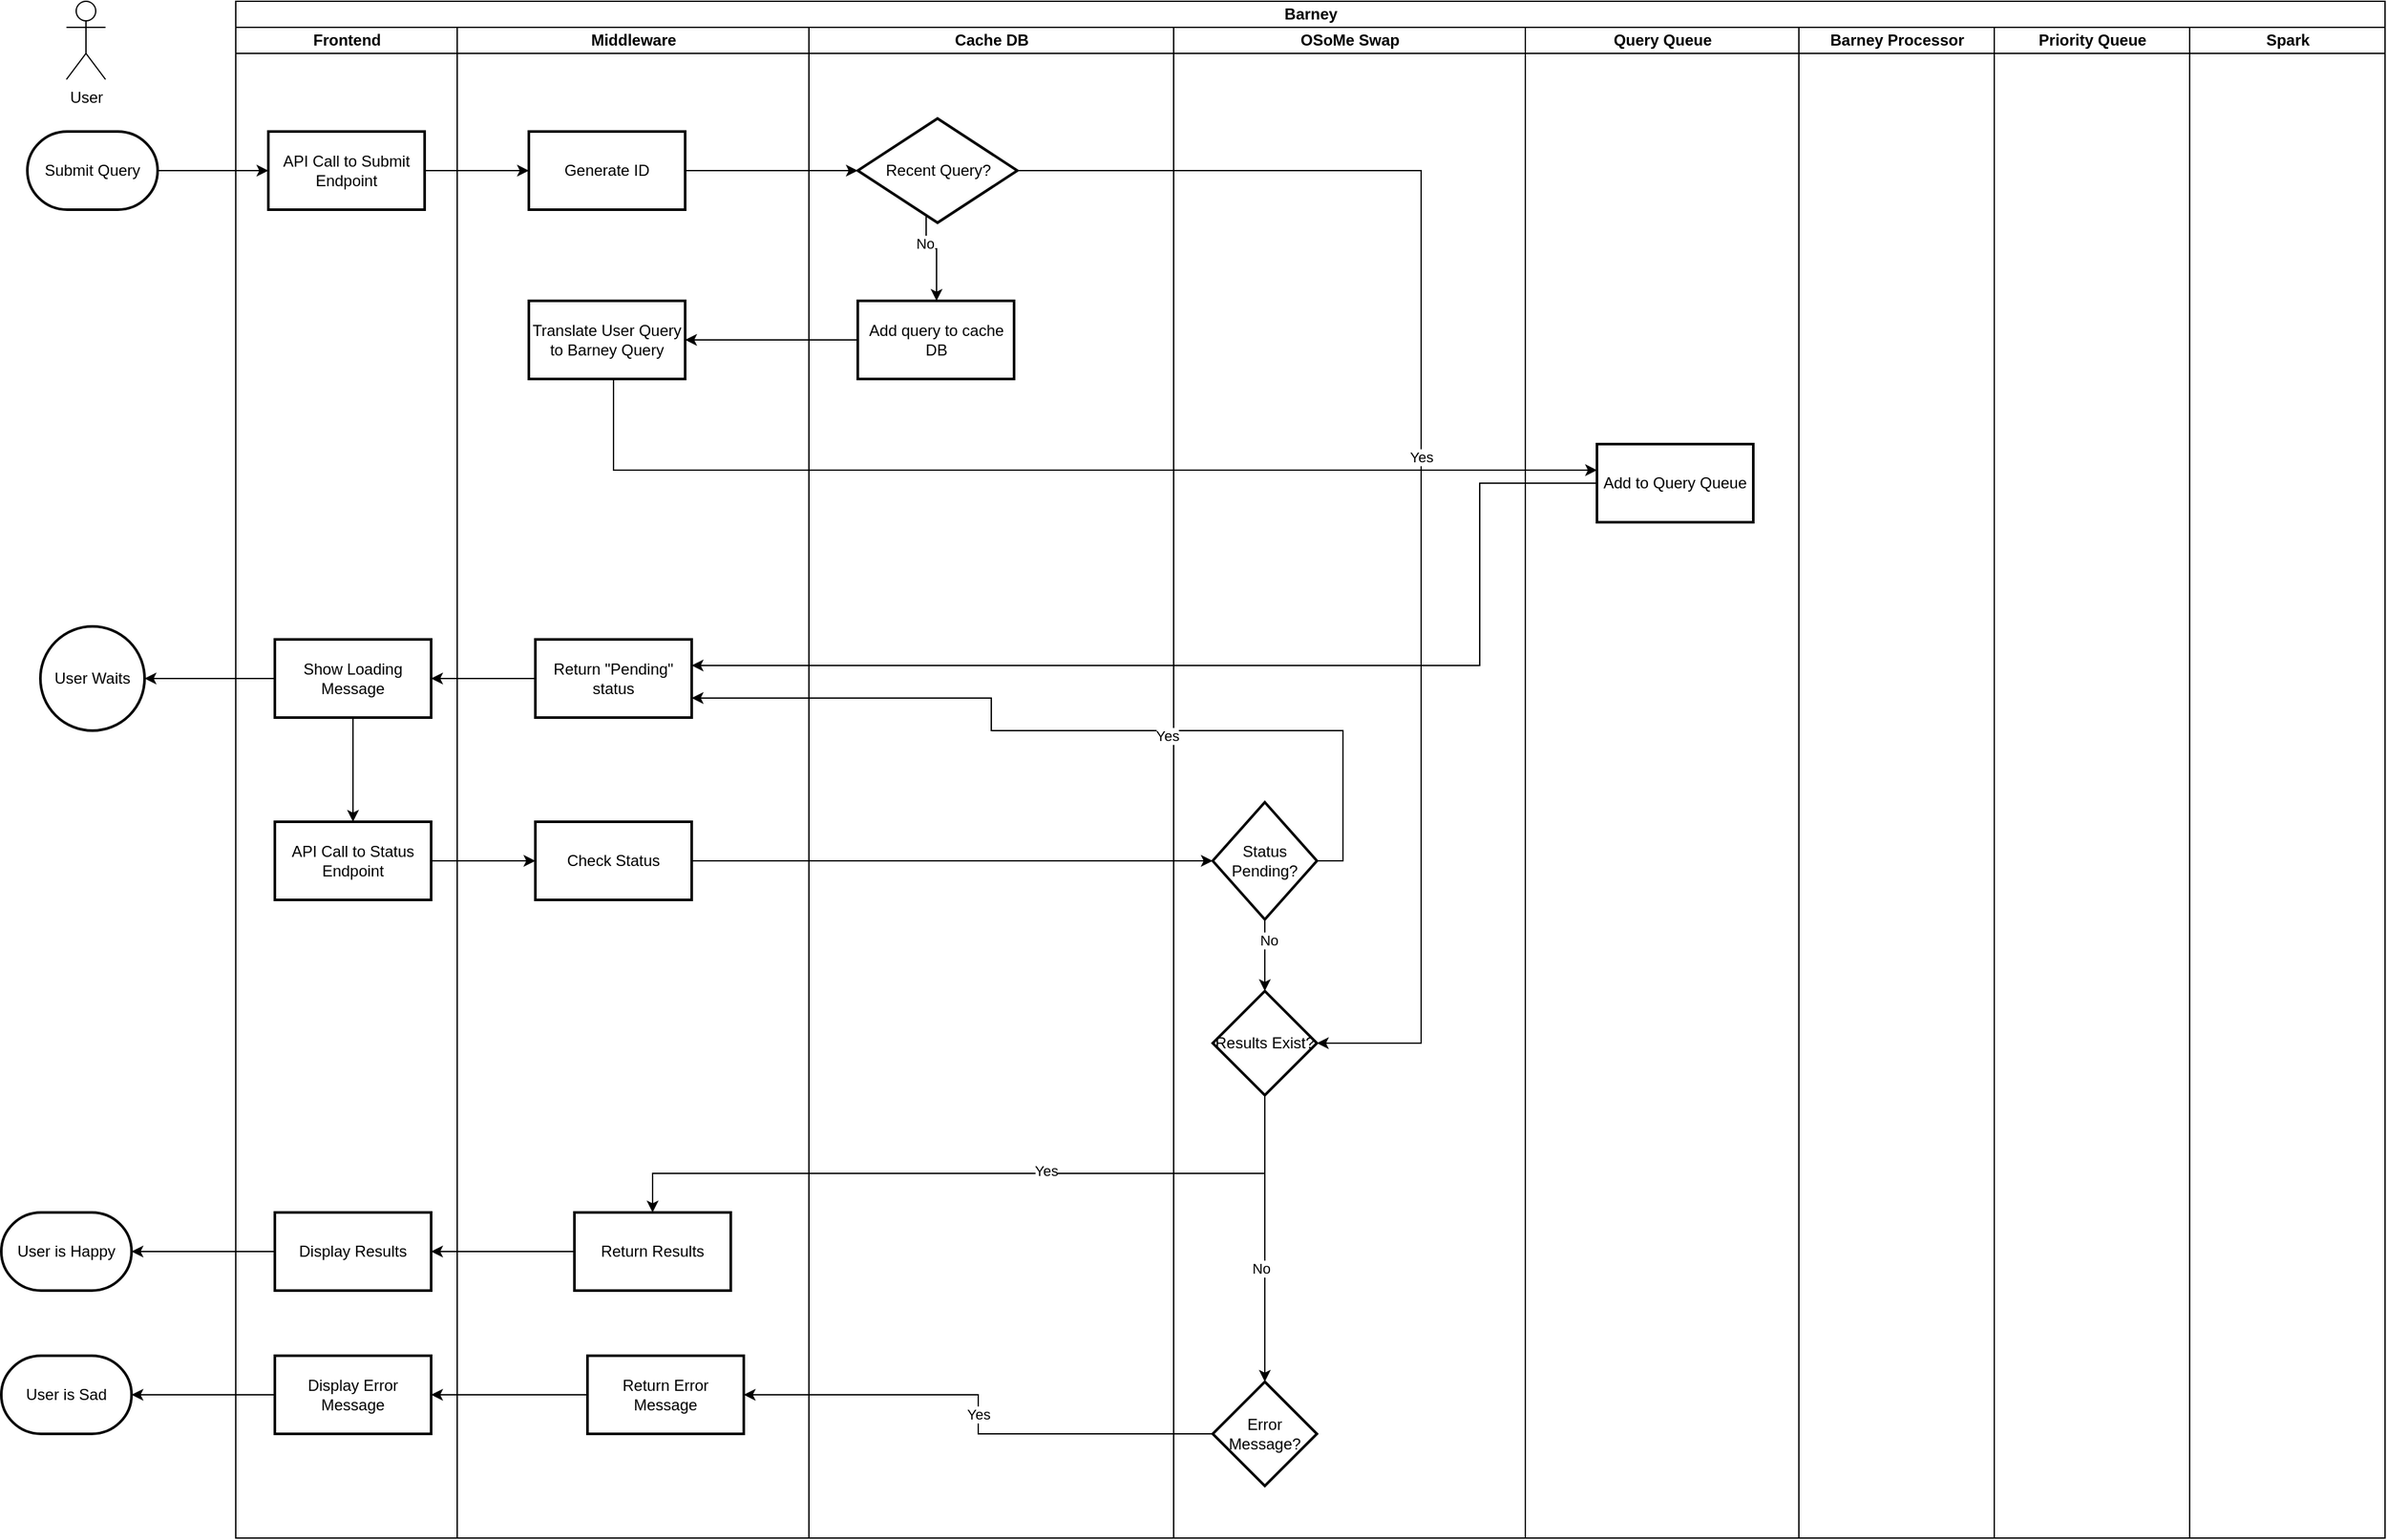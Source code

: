 <mxfile version="24.7.1" type="github">
  <diagram id="kgpKYQtTHZ0yAKxKKP6v" name="Page-1">
    <mxGraphModel dx="1290" dy="634" grid="1" gridSize="10" guides="1" tooltips="1" connect="1" arrows="1" fold="1" page="1" pageScale="1" pageWidth="850" pageHeight="1100" math="0" shadow="0">
      <root>
        <mxCell id="0" />
        <mxCell id="1" parent="0" />
        <mxCell id="U2cqP8np_BF_2Da-hMUV-1" value="Barney" style="swimlane;childLayout=stackLayout;resizeParent=1;resizeParentMax=0;startSize=20;html=1;" vertex="1" parent="1">
          <mxGeometry x="250" y="60" width="1650" height="1180" as="geometry">
            <mxRectangle x="160.0" y="60" width="70" height="30" as="alternateBounds" />
          </mxGeometry>
        </mxCell>
        <mxCell id="U2cqP8np_BF_2Da-hMUV-2" value="Frontend" style="swimlane;startSize=20;html=1;" vertex="1" parent="U2cqP8np_BF_2Da-hMUV-1">
          <mxGeometry y="20" width="170" height="1160" as="geometry" />
        </mxCell>
        <mxCell id="U2cqP8np_BF_2Da-hMUV-15" value="API Call to Submit Endpoint" style="whiteSpace=wrap;html=1;strokeWidth=2;" vertex="1" parent="U2cqP8np_BF_2Da-hMUV-2">
          <mxGeometry x="25" y="80" width="120" height="60" as="geometry" />
        </mxCell>
        <mxCell id="U2cqP8np_BF_2Da-hMUV-48" value="API Call to Status Endpoint" style="whiteSpace=wrap;html=1;strokeWidth=2;" vertex="1" parent="U2cqP8np_BF_2Da-hMUV-2">
          <mxGeometry x="30" y="610" width="120" height="60" as="geometry" />
        </mxCell>
        <mxCell id="U2cqP8np_BF_2Da-hMUV-31" value="Display Results" style="whiteSpace=wrap;html=1;strokeWidth=2;" vertex="1" parent="U2cqP8np_BF_2Da-hMUV-2">
          <mxGeometry x="30" y="910" width="120" height="60" as="geometry" />
        </mxCell>
        <mxCell id="U2cqP8np_BF_2Da-hMUV-68" value="Display Error Message" style="whiteSpace=wrap;html=1;strokeWidth=2;" vertex="1" parent="U2cqP8np_BF_2Da-hMUV-2">
          <mxGeometry x="30" y="1020" width="120" height="60" as="geometry" />
        </mxCell>
        <mxCell id="U2cqP8np_BF_2Da-hMUV-3" value="Middleware" style="swimlane;startSize=20;html=1;" vertex="1" parent="U2cqP8np_BF_2Da-hMUV-1">
          <mxGeometry x="170" y="20" width="270" height="1160" as="geometry" />
        </mxCell>
        <mxCell id="U2cqP8np_BF_2Da-hMUV-17" value="Generate ID" style="whiteSpace=wrap;html=1;strokeWidth=2;" vertex="1" parent="U2cqP8np_BF_2Da-hMUV-3">
          <mxGeometry x="55" y="80" width="120" height="60" as="geometry" />
        </mxCell>
        <mxCell id="U2cqP8np_BF_2Da-hMUV-29" value="Return Results" style="whiteSpace=wrap;html=1;strokeWidth=2;" vertex="1" parent="U2cqP8np_BF_2Da-hMUV-3">
          <mxGeometry x="90" y="910" width="120" height="60" as="geometry" />
        </mxCell>
        <mxCell id="U2cqP8np_BF_2Da-hMUV-38" value="Translate User Query to Barney Query" style="whiteSpace=wrap;html=1;strokeWidth=2;" vertex="1" parent="U2cqP8np_BF_2Da-hMUV-3">
          <mxGeometry x="55" y="210" width="120" height="60" as="geometry" />
        </mxCell>
        <mxCell id="U2cqP8np_BF_2Da-hMUV-45" value="" style="edgeStyle=orthogonalEdgeStyle;rounded=0;orthogonalLoop=1;jettySize=auto;html=1;" edge="1" parent="U2cqP8np_BF_2Da-hMUV-3" source="U2cqP8np_BF_2Da-hMUV-42" target="U2cqP8np_BF_2Da-hMUV-44">
          <mxGeometry relative="1" as="geometry" />
        </mxCell>
        <mxCell id="U2cqP8np_BF_2Da-hMUV-42" value="Return &quot;Pending&quot; status" style="whiteSpace=wrap;html=1;strokeWidth=2;" vertex="1" parent="U2cqP8np_BF_2Da-hMUV-3">
          <mxGeometry x="60" y="470" width="120" height="60" as="geometry" />
        </mxCell>
        <mxCell id="U2cqP8np_BF_2Da-hMUV-44" value="Show Loading Message" style="whiteSpace=wrap;html=1;strokeWidth=2;" vertex="1" parent="U2cqP8np_BF_2Da-hMUV-3">
          <mxGeometry x="-140" y="470" width="120" height="60" as="geometry" />
        </mxCell>
        <mxCell id="U2cqP8np_BF_2Da-hMUV-50" value="Check Status" style="whiteSpace=wrap;html=1;strokeWidth=2;" vertex="1" parent="U2cqP8np_BF_2Da-hMUV-3">
          <mxGeometry x="60" y="610" width="120" height="60" as="geometry" />
        </mxCell>
        <mxCell id="U2cqP8np_BF_2Da-hMUV-66" value="&lt;div&gt;Return Error Message&lt;/div&gt;" style="whiteSpace=wrap;html=1;strokeWidth=2;" vertex="1" parent="U2cqP8np_BF_2Da-hMUV-3">
          <mxGeometry x="100" y="1020" width="120" height="60" as="geometry" />
        </mxCell>
        <mxCell id="U2cqP8np_BF_2Da-hMUV-4" value="Cache DB" style="swimlane;startSize=20;html=1;" vertex="1" parent="U2cqP8np_BF_2Da-hMUV-1">
          <mxGeometry x="440" y="20" width="280" height="1160" as="geometry" />
        </mxCell>
        <mxCell id="U2cqP8np_BF_2Da-hMUV-20" value="&lt;div&gt;Recent Query?&lt;/div&gt;" style="rhombus;whiteSpace=wrap;html=1;strokeWidth=2;" vertex="1" parent="U2cqP8np_BF_2Da-hMUV-4">
          <mxGeometry x="37.5" y="70" width="122.5" height="80" as="geometry" />
        </mxCell>
        <mxCell id="U2cqP8np_BF_2Da-hMUV-35" value="Add query to cache DB" style="whiteSpace=wrap;html=1;strokeWidth=2;" vertex="1" parent="U2cqP8np_BF_2Da-hMUV-4">
          <mxGeometry x="37.5" y="210" width="120" height="60" as="geometry" />
        </mxCell>
        <mxCell id="U2cqP8np_BF_2Da-hMUV-36" value="" style="edgeStyle=orthogonalEdgeStyle;rounded=0;orthogonalLoop=1;jettySize=auto;html=1;" edge="1" parent="U2cqP8np_BF_2Da-hMUV-4" source="U2cqP8np_BF_2Da-hMUV-20" target="U2cqP8np_BF_2Da-hMUV-35">
          <mxGeometry relative="1" as="geometry">
            <Array as="points">
              <mxPoint x="90" y="170" />
              <mxPoint x="98" y="170" />
            </Array>
          </mxGeometry>
        </mxCell>
        <mxCell id="U2cqP8np_BF_2Da-hMUV-37" value="&lt;div&gt;No&lt;/div&gt;" style="edgeLabel;html=1;align=center;verticalAlign=middle;resizable=0;points=[];" vertex="1" connectable="0" parent="U2cqP8np_BF_2Da-hMUV-36">
          <mxGeometry x="-0.422" y="-1" relative="1" as="geometry">
            <mxPoint as="offset" />
          </mxGeometry>
        </mxCell>
        <mxCell id="U2cqP8np_BF_2Da-hMUV-8" value="OSoMe Swap" style="swimlane;startSize=20;html=1;" vertex="1" parent="U2cqP8np_BF_2Da-hMUV-1">
          <mxGeometry x="720" y="20" width="270" height="1160" as="geometry" />
        </mxCell>
        <mxCell id="U2cqP8np_BF_2Da-hMUV-57" value="" style="edgeStyle=orthogonalEdgeStyle;rounded=0;orthogonalLoop=1;jettySize=auto;html=1;" edge="1" parent="U2cqP8np_BF_2Da-hMUV-8" source="U2cqP8np_BF_2Da-hMUV-52" target="U2cqP8np_BF_2Da-hMUV-56">
          <mxGeometry relative="1" as="geometry" />
        </mxCell>
        <mxCell id="U2cqP8np_BF_2Da-hMUV-58" value="No" style="edgeLabel;html=1;align=center;verticalAlign=middle;resizable=0;points=[];" vertex="1" connectable="0" parent="U2cqP8np_BF_2Da-hMUV-57">
          <mxGeometry x="-0.412" y="3" relative="1" as="geometry">
            <mxPoint as="offset" />
          </mxGeometry>
        </mxCell>
        <mxCell id="U2cqP8np_BF_2Da-hMUV-52" value="Status Pending?" style="rhombus;whiteSpace=wrap;html=1;strokeWidth=2;" vertex="1" parent="U2cqP8np_BF_2Da-hMUV-8">
          <mxGeometry x="30" y="595" width="80" height="90" as="geometry" />
        </mxCell>
        <mxCell id="U2cqP8np_BF_2Da-hMUV-63" value="" style="edgeStyle=orthogonalEdgeStyle;rounded=0;orthogonalLoop=1;jettySize=auto;html=1;" edge="1" parent="U2cqP8np_BF_2Da-hMUV-8" source="U2cqP8np_BF_2Da-hMUV-56" target="U2cqP8np_BF_2Da-hMUV-62">
          <mxGeometry relative="1" as="geometry" />
        </mxCell>
        <mxCell id="U2cqP8np_BF_2Da-hMUV-65" value="No" style="edgeLabel;html=1;align=center;verticalAlign=middle;resizable=0;points=[];" vertex="1" connectable="0" parent="U2cqP8np_BF_2Da-hMUV-63">
          <mxGeometry x="0.209" y="-3" relative="1" as="geometry">
            <mxPoint as="offset" />
          </mxGeometry>
        </mxCell>
        <mxCell id="U2cqP8np_BF_2Da-hMUV-56" value="&lt;div&gt;Results Exist?&lt;/div&gt;" style="rhombus;whiteSpace=wrap;html=1;strokeWidth=2;" vertex="1" parent="U2cqP8np_BF_2Da-hMUV-8">
          <mxGeometry x="30" y="740" width="80" height="80" as="geometry" />
        </mxCell>
        <mxCell id="U2cqP8np_BF_2Da-hMUV-62" value="&lt;div&gt;Error Message?&lt;/div&gt;" style="rhombus;whiteSpace=wrap;html=1;strokeWidth=2;" vertex="1" parent="U2cqP8np_BF_2Da-hMUV-8">
          <mxGeometry x="30" y="1040" width="80" height="80" as="geometry" />
        </mxCell>
        <mxCell id="U2cqP8np_BF_2Da-hMUV-19" value="Query Queue" style="swimlane;startSize=20;html=1;" vertex="1" parent="U2cqP8np_BF_2Da-hMUV-1">
          <mxGeometry x="990" y="20" width="210" height="1160" as="geometry" />
        </mxCell>
        <mxCell id="U2cqP8np_BF_2Da-hMUV-40" value="Add to Query Queue" style="whiteSpace=wrap;html=1;strokeWidth=2;" vertex="1" parent="U2cqP8np_BF_2Da-hMUV-19">
          <mxGeometry x="55" y="320" width="120" height="60" as="geometry" />
        </mxCell>
        <mxCell id="U2cqP8np_BF_2Da-hMUV-6" value="Barney Processor" style="swimlane;startSize=20;html=1;" vertex="1" parent="U2cqP8np_BF_2Da-hMUV-1">
          <mxGeometry x="1200" y="20" width="150" height="1160" as="geometry" />
        </mxCell>
        <mxCell id="U2cqP8np_BF_2Da-hMUV-7" value="Priority Queue" style="swimlane;startSize=20;html=1;" vertex="1" parent="U2cqP8np_BF_2Da-hMUV-1">
          <mxGeometry x="1350" y="20" width="150" height="1160" as="geometry" />
        </mxCell>
        <mxCell id="U2cqP8np_BF_2Da-hMUV-13" value="Spark" style="swimlane;startSize=20;html=1;" vertex="1" parent="U2cqP8np_BF_2Da-hMUV-1">
          <mxGeometry x="1500" y="20" width="150" height="1160" as="geometry" />
        </mxCell>
        <mxCell id="U2cqP8np_BF_2Da-hMUV-18" value="" style="edgeStyle=orthogonalEdgeStyle;rounded=0;orthogonalLoop=1;jettySize=auto;html=1;" edge="1" parent="U2cqP8np_BF_2Da-hMUV-1" source="U2cqP8np_BF_2Da-hMUV-15" target="U2cqP8np_BF_2Da-hMUV-17">
          <mxGeometry relative="1" as="geometry" />
        </mxCell>
        <mxCell id="U2cqP8np_BF_2Da-hMUV-21" value="" style="edgeStyle=orthogonalEdgeStyle;rounded=0;orthogonalLoop=1;jettySize=auto;html=1;" edge="1" parent="U2cqP8np_BF_2Da-hMUV-1" source="U2cqP8np_BF_2Da-hMUV-17" target="U2cqP8np_BF_2Da-hMUV-20">
          <mxGeometry relative="1" as="geometry" />
        </mxCell>
        <mxCell id="U2cqP8np_BF_2Da-hMUV-39" value="" style="edgeStyle=orthogonalEdgeStyle;rounded=0;orthogonalLoop=1;jettySize=auto;html=1;" edge="1" parent="U2cqP8np_BF_2Da-hMUV-1" source="U2cqP8np_BF_2Da-hMUV-35" target="U2cqP8np_BF_2Da-hMUV-38">
          <mxGeometry relative="1" as="geometry" />
        </mxCell>
        <mxCell id="U2cqP8np_BF_2Da-hMUV-41" value="" style="edgeStyle=orthogonalEdgeStyle;rounded=0;orthogonalLoop=1;jettySize=auto;html=1;" edge="1" parent="U2cqP8np_BF_2Da-hMUV-1" source="U2cqP8np_BF_2Da-hMUV-38" target="U2cqP8np_BF_2Da-hMUV-40">
          <mxGeometry relative="1" as="geometry">
            <Array as="points">
              <mxPoint x="290" y="360" />
            </Array>
          </mxGeometry>
        </mxCell>
        <mxCell id="U2cqP8np_BF_2Da-hMUV-43" value="" style="edgeStyle=orthogonalEdgeStyle;rounded=0;orthogonalLoop=1;jettySize=auto;html=1;" edge="1" parent="U2cqP8np_BF_2Da-hMUV-1" source="U2cqP8np_BF_2Da-hMUV-40" target="U2cqP8np_BF_2Da-hMUV-42">
          <mxGeometry relative="1" as="geometry">
            <Array as="points">
              <mxPoint x="955" y="510" />
            </Array>
          </mxGeometry>
        </mxCell>
        <mxCell id="U2cqP8np_BF_2Da-hMUV-49" value="" style="edgeStyle=orthogonalEdgeStyle;rounded=0;orthogonalLoop=1;jettySize=auto;html=1;" edge="1" parent="U2cqP8np_BF_2Da-hMUV-1" source="U2cqP8np_BF_2Da-hMUV-44" target="U2cqP8np_BF_2Da-hMUV-48">
          <mxGeometry relative="1" as="geometry" />
        </mxCell>
        <mxCell id="U2cqP8np_BF_2Da-hMUV-51" value="" style="edgeStyle=orthogonalEdgeStyle;rounded=0;orthogonalLoop=1;jettySize=auto;html=1;" edge="1" parent="U2cqP8np_BF_2Da-hMUV-1" source="U2cqP8np_BF_2Da-hMUV-48" target="U2cqP8np_BF_2Da-hMUV-50">
          <mxGeometry relative="1" as="geometry" />
        </mxCell>
        <mxCell id="U2cqP8np_BF_2Da-hMUV-53" value="" style="edgeStyle=orthogonalEdgeStyle;rounded=0;orthogonalLoop=1;jettySize=auto;html=1;" edge="1" parent="U2cqP8np_BF_2Da-hMUV-1" source="U2cqP8np_BF_2Da-hMUV-50" target="U2cqP8np_BF_2Da-hMUV-52">
          <mxGeometry relative="1" as="geometry" />
        </mxCell>
        <mxCell id="U2cqP8np_BF_2Da-hMUV-54" style="edgeStyle=orthogonalEdgeStyle;rounded=0;orthogonalLoop=1;jettySize=auto;html=1;entryX=1;entryY=0.75;entryDx=0;entryDy=0;" edge="1" parent="U2cqP8np_BF_2Da-hMUV-1" source="U2cqP8np_BF_2Da-hMUV-52" target="U2cqP8np_BF_2Da-hMUV-42">
          <mxGeometry relative="1" as="geometry">
            <Array as="points">
              <mxPoint x="850" y="560" />
              <mxPoint x="580" y="560" />
              <mxPoint x="580" y="535" />
            </Array>
          </mxGeometry>
        </mxCell>
        <mxCell id="U2cqP8np_BF_2Da-hMUV-55" value="Yes" style="edgeLabel;html=1;align=center;verticalAlign=middle;resizable=0;points=[];" vertex="1" connectable="0" parent="U2cqP8np_BF_2Da-hMUV-54">
          <mxGeometry x="-0.21" y="4" relative="1" as="geometry">
            <mxPoint as="offset" />
          </mxGeometry>
        </mxCell>
        <mxCell id="U2cqP8np_BF_2Da-hMUV-32" value="" style="edgeStyle=orthogonalEdgeStyle;rounded=0;orthogonalLoop=1;jettySize=auto;html=1;" edge="1" parent="U2cqP8np_BF_2Da-hMUV-1" source="U2cqP8np_BF_2Da-hMUV-29" target="U2cqP8np_BF_2Da-hMUV-31">
          <mxGeometry relative="1" as="geometry" />
        </mxCell>
        <mxCell id="U2cqP8np_BF_2Da-hMUV-59" style="edgeStyle=orthogonalEdgeStyle;rounded=0;orthogonalLoop=1;jettySize=auto;html=1;" edge="1" parent="U2cqP8np_BF_2Da-hMUV-1" source="U2cqP8np_BF_2Da-hMUV-56" target="U2cqP8np_BF_2Da-hMUV-29">
          <mxGeometry relative="1" as="geometry">
            <Array as="points">
              <mxPoint x="790" y="900" />
              <mxPoint x="320" y="900" />
            </Array>
          </mxGeometry>
        </mxCell>
        <mxCell id="U2cqP8np_BF_2Da-hMUV-64" value="Yes" style="edgeLabel;html=1;align=center;verticalAlign=middle;resizable=0;points=[];" vertex="1" connectable="0" parent="U2cqP8np_BF_2Da-hMUV-59">
          <mxGeometry x="-0.186" y="-2" relative="1" as="geometry">
            <mxPoint as="offset" />
          </mxGeometry>
        </mxCell>
        <mxCell id="U2cqP8np_BF_2Da-hMUV-67" value="&lt;div&gt;Yes&lt;/div&gt;" style="edgeStyle=orthogonalEdgeStyle;rounded=0;orthogonalLoop=1;jettySize=auto;html=1;" edge="1" parent="U2cqP8np_BF_2Da-hMUV-1" source="U2cqP8np_BF_2Da-hMUV-62" target="U2cqP8np_BF_2Da-hMUV-66">
          <mxGeometry relative="1" as="geometry" />
        </mxCell>
        <mxCell id="U2cqP8np_BF_2Da-hMUV-69" value="" style="edgeStyle=orthogonalEdgeStyle;rounded=0;orthogonalLoop=1;jettySize=auto;html=1;" edge="1" parent="U2cqP8np_BF_2Da-hMUV-1" source="U2cqP8np_BF_2Da-hMUV-66" target="U2cqP8np_BF_2Da-hMUV-68">
          <mxGeometry relative="1" as="geometry" />
        </mxCell>
        <mxCell id="U2cqP8np_BF_2Da-hMUV-72" value="&lt;div&gt;Yes&lt;/div&gt;" style="edgeStyle=orthogonalEdgeStyle;rounded=0;orthogonalLoop=1;jettySize=auto;html=1;entryX=1;entryY=0.5;entryDx=0;entryDy=0;" edge="1" parent="U2cqP8np_BF_2Da-hMUV-1" source="U2cqP8np_BF_2Da-hMUV-20" target="U2cqP8np_BF_2Da-hMUV-56">
          <mxGeometry relative="1" as="geometry">
            <mxPoint x="890" y="820" as="targetPoint" />
            <Array as="points">
              <mxPoint x="910" y="130" />
              <mxPoint x="910" y="800" />
            </Array>
          </mxGeometry>
        </mxCell>
        <mxCell id="U2cqP8np_BF_2Da-hMUV-16" value="" style="edgeStyle=orthogonalEdgeStyle;rounded=0;orthogonalLoop=1;jettySize=auto;html=1;" edge="1" parent="1" source="U2cqP8np_BF_2Da-hMUV-12" target="U2cqP8np_BF_2Da-hMUV-15">
          <mxGeometry relative="1" as="geometry" />
        </mxCell>
        <mxCell id="U2cqP8np_BF_2Da-hMUV-12" value="Submit Query" style="strokeWidth=2;html=1;shape=mxgraph.flowchart.terminator;whiteSpace=wrap;" vertex="1" parent="1">
          <mxGeometry x="90" y="160" width="100" height="60" as="geometry" />
        </mxCell>
        <mxCell id="U2cqP8np_BF_2Da-hMUV-14" value="&lt;div&gt;User&lt;/div&gt;" style="shape=umlActor;verticalLabelPosition=bottom;verticalAlign=top;html=1;outlineConnect=0;" vertex="1" parent="1">
          <mxGeometry x="120" y="60" width="30" height="60" as="geometry" />
        </mxCell>
        <mxCell id="U2cqP8np_BF_2Da-hMUV-33" value="User is Happy" style="strokeWidth=2;html=1;shape=mxgraph.flowchart.terminator;whiteSpace=wrap;" vertex="1" parent="1">
          <mxGeometry x="70" y="990" width="100" height="60" as="geometry" />
        </mxCell>
        <mxCell id="U2cqP8np_BF_2Da-hMUV-34" value="" style="edgeStyle=orthogonalEdgeStyle;rounded=0;orthogonalLoop=1;jettySize=auto;html=1;" edge="1" parent="1" source="U2cqP8np_BF_2Da-hMUV-31" target="U2cqP8np_BF_2Da-hMUV-33">
          <mxGeometry relative="1" as="geometry" />
        </mxCell>
        <mxCell id="U2cqP8np_BF_2Da-hMUV-46" value="&lt;div&gt;User Waits&lt;/div&gt;" style="ellipse;whiteSpace=wrap;html=1;strokeWidth=2;" vertex="1" parent="1">
          <mxGeometry x="100" y="540" width="80" height="80" as="geometry" />
        </mxCell>
        <mxCell id="U2cqP8np_BF_2Da-hMUV-47" value="" style="edgeStyle=orthogonalEdgeStyle;rounded=0;orthogonalLoop=1;jettySize=auto;html=1;" edge="1" parent="1" source="U2cqP8np_BF_2Da-hMUV-44" target="U2cqP8np_BF_2Da-hMUV-46">
          <mxGeometry relative="1" as="geometry" />
        </mxCell>
        <mxCell id="U2cqP8np_BF_2Da-hMUV-70" value="User is Sad" style="strokeWidth=2;html=1;shape=mxgraph.flowchart.terminator;whiteSpace=wrap;" vertex="1" parent="1">
          <mxGeometry x="70" y="1100" width="100" height="60" as="geometry" />
        </mxCell>
        <mxCell id="U2cqP8np_BF_2Da-hMUV-71" style="edgeStyle=orthogonalEdgeStyle;rounded=0;orthogonalLoop=1;jettySize=auto;html=1;" edge="1" parent="1" source="U2cqP8np_BF_2Da-hMUV-68" target="U2cqP8np_BF_2Da-hMUV-70">
          <mxGeometry relative="1" as="geometry" />
        </mxCell>
      </root>
    </mxGraphModel>
  </diagram>
</mxfile>
